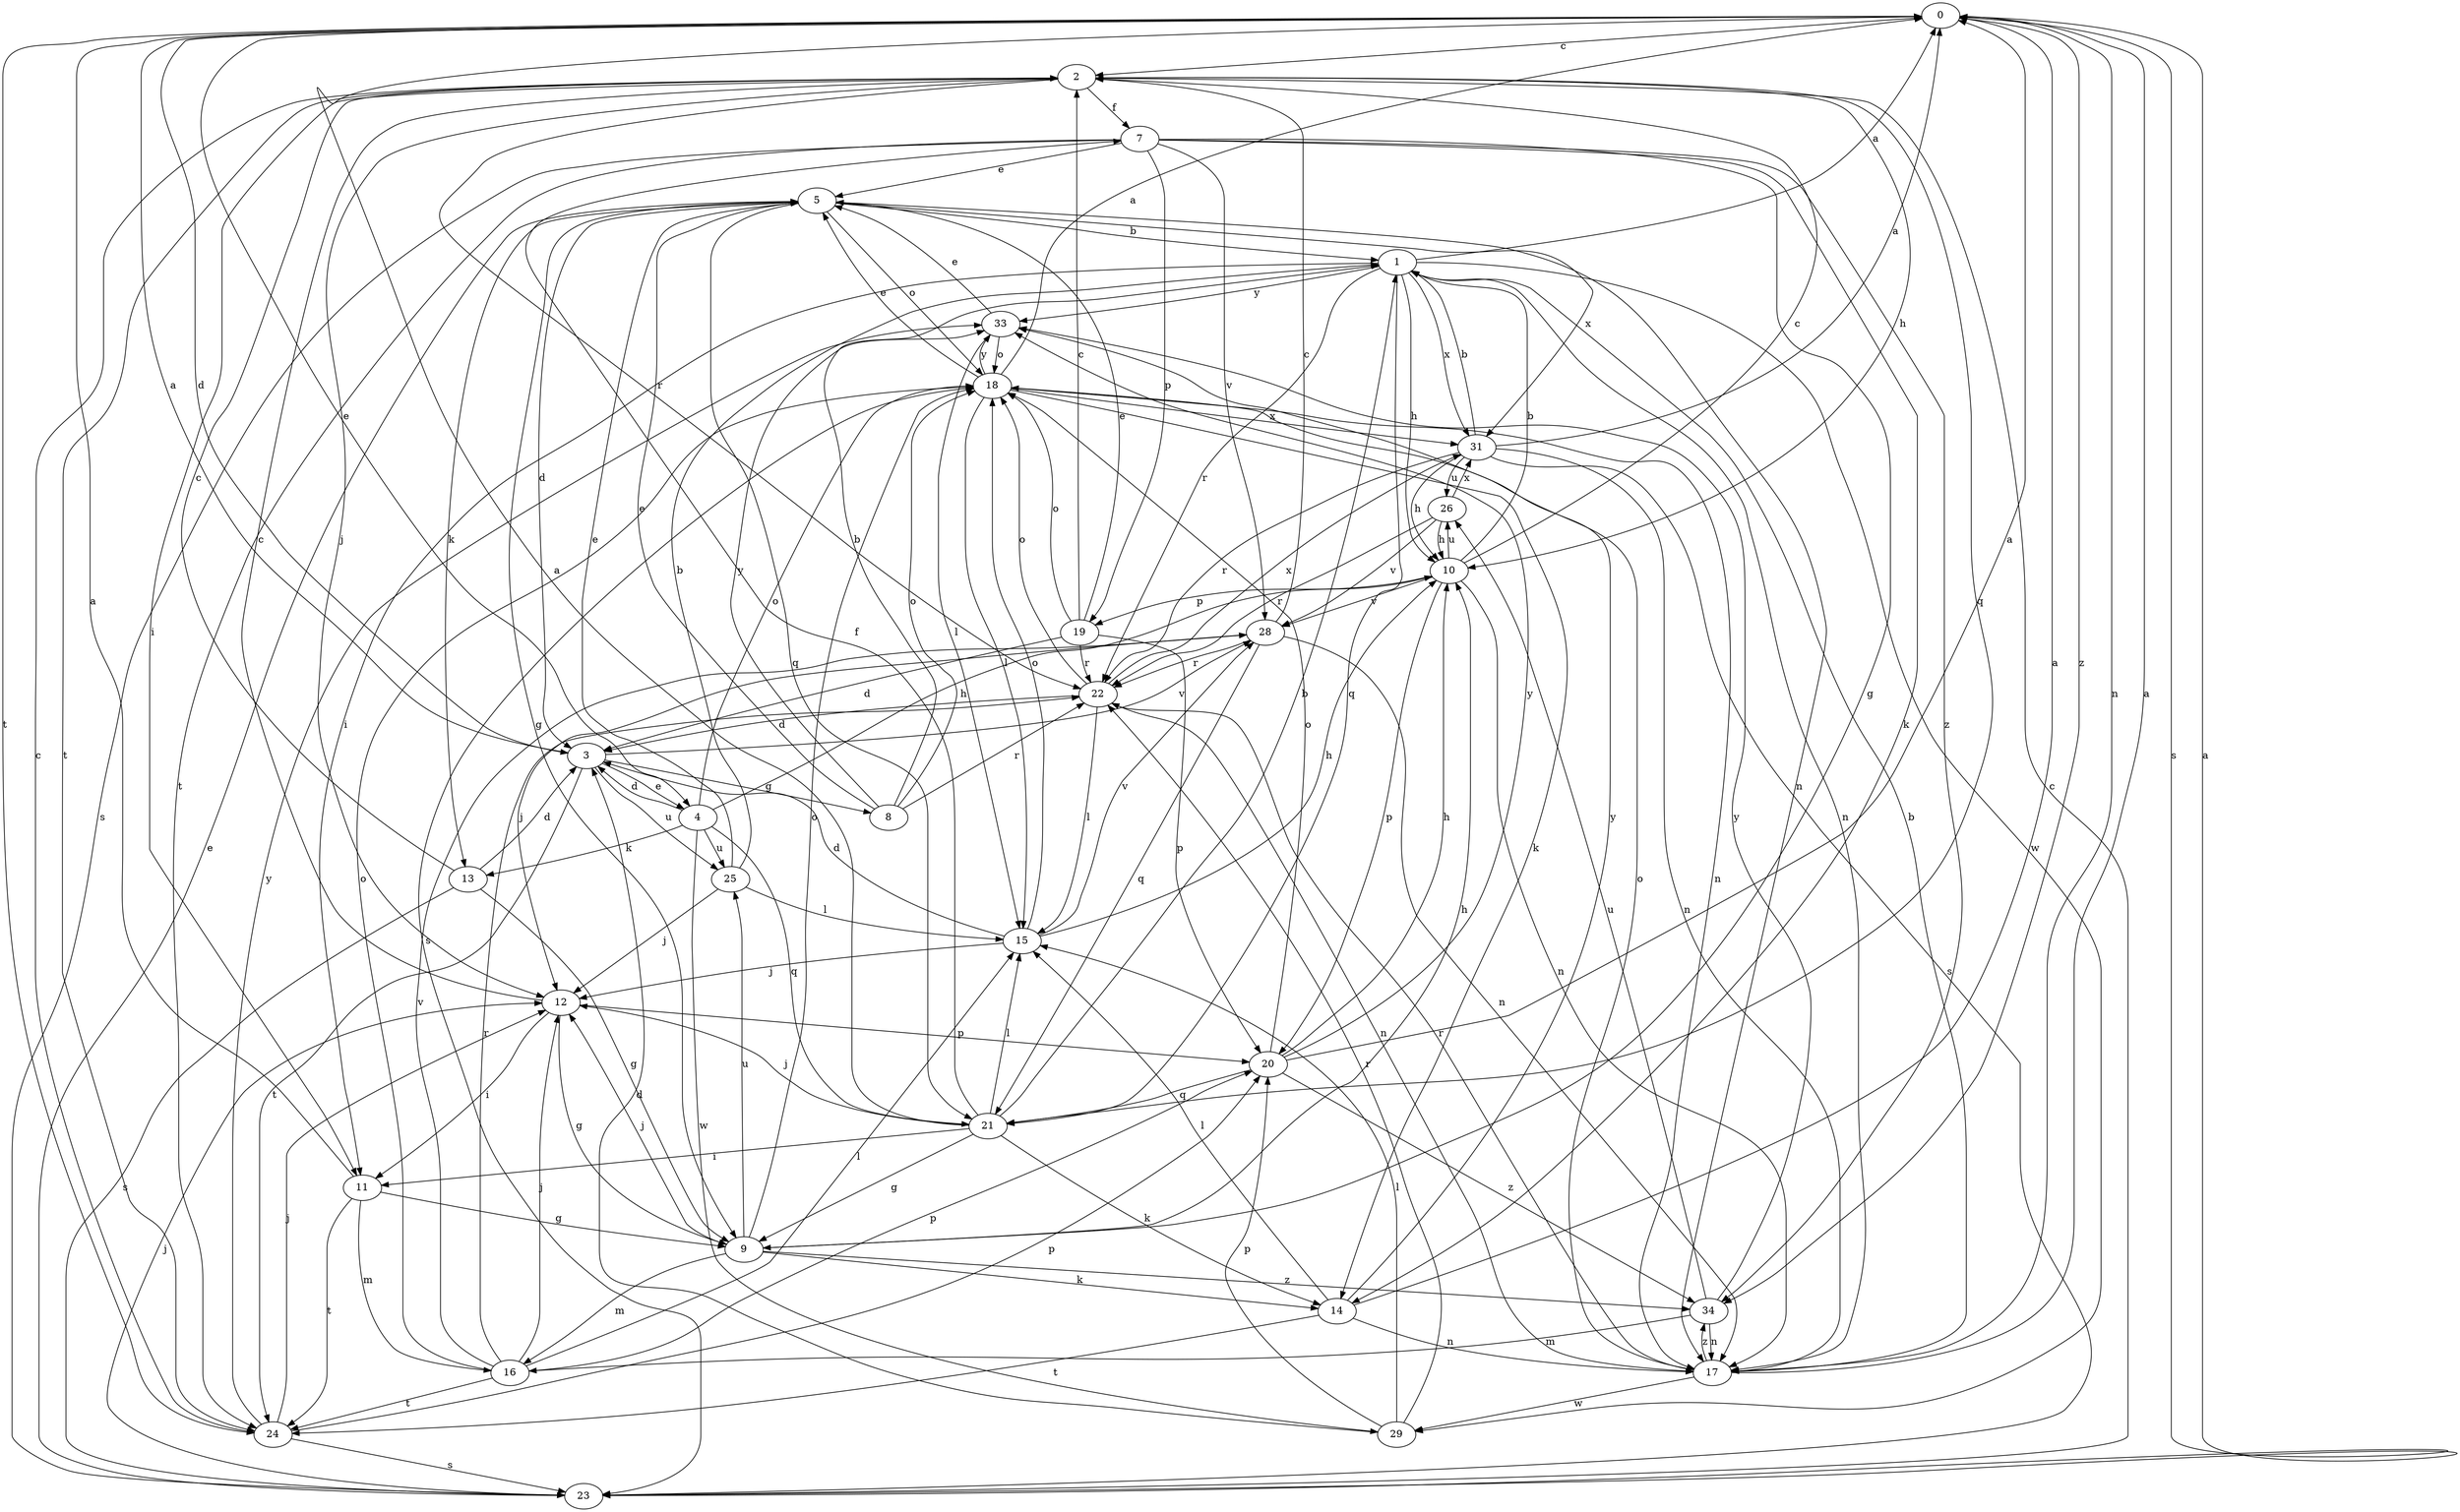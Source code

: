 strict digraph  {
0;
1;
2;
3;
4;
5;
7;
8;
9;
10;
11;
12;
13;
14;
15;
16;
17;
18;
19;
20;
21;
22;
23;
24;
25;
26;
28;
29;
31;
33;
34;
0 -> 2  [label=c];
0 -> 3  [label=d];
0 -> 4  [label=e];
0 -> 17  [label=n];
0 -> 23  [label=s];
0 -> 24  [label=t];
0 -> 34  [label=z];
1 -> 0  [label=a];
1 -> 10  [label=h];
1 -> 11  [label=i];
1 -> 17  [label=n];
1 -> 21  [label=q];
1 -> 22  [label=r];
1 -> 29  [label=w];
1 -> 31  [label=x];
1 -> 33  [label=y];
2 -> 7  [label=f];
2 -> 10  [label=h];
2 -> 11  [label=i];
2 -> 12  [label=j];
2 -> 21  [label=q];
2 -> 22  [label=r];
2 -> 24  [label=t];
3 -> 0  [label=a];
3 -> 4  [label=e];
3 -> 8  [label=g];
3 -> 24  [label=t];
3 -> 25  [label=u];
3 -> 28  [label=v];
4 -> 3  [label=d];
4 -> 10  [label=h];
4 -> 13  [label=k];
4 -> 18  [label=o];
4 -> 21  [label=q];
4 -> 25  [label=u];
4 -> 29  [label=w];
5 -> 1  [label=b];
5 -> 3  [label=d];
5 -> 9  [label=g];
5 -> 13  [label=k];
5 -> 17  [label=n];
5 -> 18  [label=o];
5 -> 21  [label=q];
5 -> 31  [label=x];
7 -> 5  [label=e];
7 -> 9  [label=g];
7 -> 14  [label=k];
7 -> 19  [label=p];
7 -> 23  [label=s];
7 -> 24  [label=t];
7 -> 28  [label=v];
7 -> 34  [label=z];
8 -> 1  [label=b];
8 -> 5  [label=e];
8 -> 18  [label=o];
8 -> 22  [label=r];
8 -> 33  [label=y];
9 -> 10  [label=h];
9 -> 12  [label=j];
9 -> 14  [label=k];
9 -> 16  [label=m];
9 -> 18  [label=o];
9 -> 25  [label=u];
9 -> 34  [label=z];
10 -> 1  [label=b];
10 -> 2  [label=c];
10 -> 17  [label=n];
10 -> 19  [label=p];
10 -> 20  [label=p];
10 -> 26  [label=u];
10 -> 28  [label=v];
11 -> 0  [label=a];
11 -> 9  [label=g];
11 -> 16  [label=m];
11 -> 24  [label=t];
12 -> 2  [label=c];
12 -> 9  [label=g];
12 -> 11  [label=i];
12 -> 20  [label=p];
13 -> 2  [label=c];
13 -> 3  [label=d];
13 -> 9  [label=g];
13 -> 23  [label=s];
14 -> 0  [label=a];
14 -> 15  [label=l];
14 -> 17  [label=n];
14 -> 24  [label=t];
14 -> 33  [label=y];
15 -> 3  [label=d];
15 -> 10  [label=h];
15 -> 12  [label=j];
15 -> 18  [label=o];
15 -> 28  [label=v];
16 -> 12  [label=j];
16 -> 15  [label=l];
16 -> 18  [label=o];
16 -> 20  [label=p];
16 -> 22  [label=r];
16 -> 24  [label=t];
16 -> 28  [label=v];
17 -> 0  [label=a];
17 -> 1  [label=b];
17 -> 18  [label=o];
17 -> 22  [label=r];
17 -> 29  [label=w];
17 -> 34  [label=z];
18 -> 0  [label=a];
18 -> 5  [label=e];
18 -> 14  [label=k];
18 -> 15  [label=l];
18 -> 17  [label=n];
18 -> 23  [label=s];
18 -> 31  [label=x];
18 -> 33  [label=y];
19 -> 2  [label=c];
19 -> 3  [label=d];
19 -> 5  [label=e];
19 -> 18  [label=o];
19 -> 20  [label=p];
19 -> 22  [label=r];
20 -> 0  [label=a];
20 -> 10  [label=h];
20 -> 18  [label=o];
20 -> 21  [label=q];
20 -> 33  [label=y];
20 -> 34  [label=z];
21 -> 0  [label=a];
21 -> 1  [label=b];
21 -> 7  [label=f];
21 -> 9  [label=g];
21 -> 11  [label=i];
21 -> 12  [label=j];
21 -> 14  [label=k];
21 -> 15  [label=l];
22 -> 3  [label=d];
22 -> 15  [label=l];
22 -> 17  [label=n];
22 -> 18  [label=o];
22 -> 31  [label=x];
23 -> 0  [label=a];
23 -> 2  [label=c];
23 -> 5  [label=e];
23 -> 12  [label=j];
24 -> 2  [label=c];
24 -> 12  [label=j];
24 -> 20  [label=p];
24 -> 23  [label=s];
24 -> 33  [label=y];
25 -> 1  [label=b];
25 -> 5  [label=e];
25 -> 12  [label=j];
25 -> 15  [label=l];
26 -> 10  [label=h];
26 -> 22  [label=r];
26 -> 28  [label=v];
26 -> 31  [label=x];
28 -> 2  [label=c];
28 -> 12  [label=j];
28 -> 17  [label=n];
28 -> 21  [label=q];
28 -> 22  [label=r];
29 -> 3  [label=d];
29 -> 15  [label=l];
29 -> 20  [label=p];
29 -> 22  [label=r];
31 -> 0  [label=a];
31 -> 1  [label=b];
31 -> 10  [label=h];
31 -> 17  [label=n];
31 -> 22  [label=r];
31 -> 23  [label=s];
31 -> 26  [label=u];
33 -> 5  [label=e];
33 -> 15  [label=l];
33 -> 18  [label=o];
34 -> 16  [label=m];
34 -> 17  [label=n];
34 -> 26  [label=u];
34 -> 33  [label=y];
}
